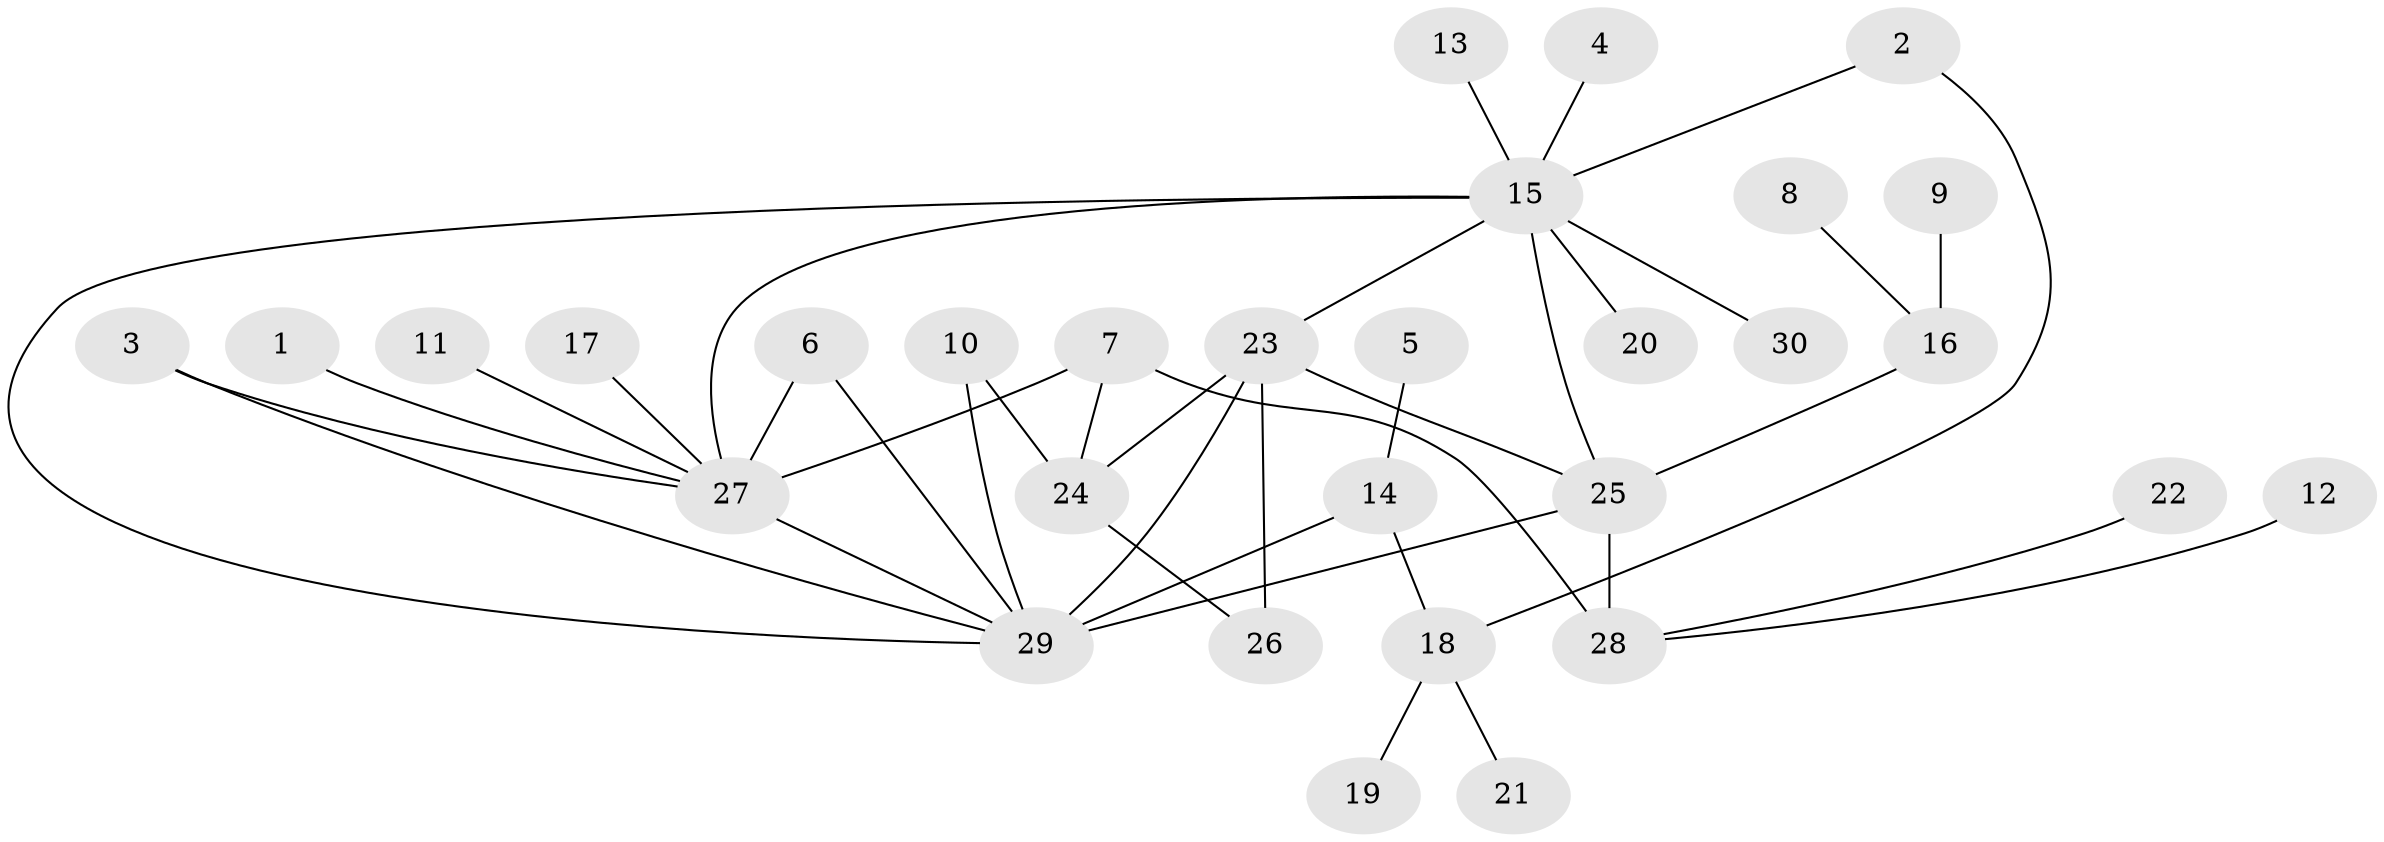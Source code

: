 // original degree distribution, {4: 0.06593406593406594, 6: 0.054945054945054944, 9: 0.04395604395604396, 5: 0.03296703296703297, 7: 0.02197802197802198, 8: 0.03296703296703297, 3: 0.01098901098901099, 1: 0.5494505494505495, 2: 0.18681318681318682}
// Generated by graph-tools (version 1.1) at 2025/37/03/04/25 23:37:36]
// undirected, 30 vertices, 40 edges
graph export_dot {
  node [color=gray90,style=filled];
  1;
  2;
  3;
  4;
  5;
  6;
  7;
  8;
  9;
  10;
  11;
  12;
  13;
  14;
  15;
  16;
  17;
  18;
  19;
  20;
  21;
  22;
  23;
  24;
  25;
  26;
  27;
  28;
  29;
  30;
  1 -- 27 [weight=1.0];
  2 -- 15 [weight=1.0];
  2 -- 18 [weight=1.0];
  3 -- 27 [weight=1.0];
  3 -- 29 [weight=1.0];
  4 -- 15 [weight=1.0];
  5 -- 14 [weight=1.0];
  6 -- 27 [weight=1.0];
  6 -- 29 [weight=1.0];
  7 -- 24 [weight=1.0];
  7 -- 27 [weight=3.0];
  7 -- 28 [weight=1.0];
  8 -- 16 [weight=1.0];
  9 -- 16 [weight=1.0];
  10 -- 24 [weight=1.0];
  10 -- 29 [weight=1.0];
  11 -- 27 [weight=1.0];
  12 -- 28 [weight=1.0];
  13 -- 15 [weight=1.0];
  14 -- 18 [weight=1.0];
  14 -- 29 [weight=3.0];
  15 -- 20 [weight=1.0];
  15 -- 23 [weight=1.0];
  15 -- 25 [weight=1.0];
  15 -- 27 [weight=1.0];
  15 -- 29 [weight=1.0];
  15 -- 30 [weight=1.0];
  16 -- 25 [weight=1.0];
  17 -- 27 [weight=1.0];
  18 -- 19 [weight=1.0];
  18 -- 21 [weight=1.0];
  22 -- 28 [weight=1.0];
  23 -- 24 [weight=2.0];
  23 -- 25 [weight=1.0];
  23 -- 26 [weight=2.0];
  23 -- 29 [weight=1.0];
  24 -- 26 [weight=1.0];
  25 -- 28 [weight=3.0];
  25 -- 29 [weight=1.0];
  27 -- 29 [weight=1.0];
}
